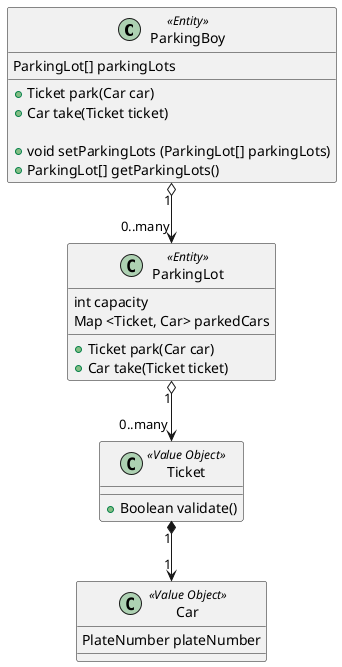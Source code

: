 @startuml


Class ParkingBoy << Entity >> {
  ParkingLot[] parkingLots

  + Ticket park(Car car)
  + Car take(Ticket ticket)

  + void setParkingLots (ParkingLot[] parkingLots)
  + ParkingLot[] getParkingLots()
}


class ParkingLot << Entity >> {
  int capacity 
  Map <Ticket, Car> parkedCars

  + Ticket park(Car car)
  + Car take(Ticket ticket)
}


Class Car << Value Object >> {
    PlateNumber plateNumber
}

Class Ticket << Value Object >> {
  + Boolean validate()
}

Ticket "1" *--> "1" Car
ParkingLot "1" o--> "0..many" Ticket
ParkingBoy "1" o--> "0..many" ParkingLot




@enduml
